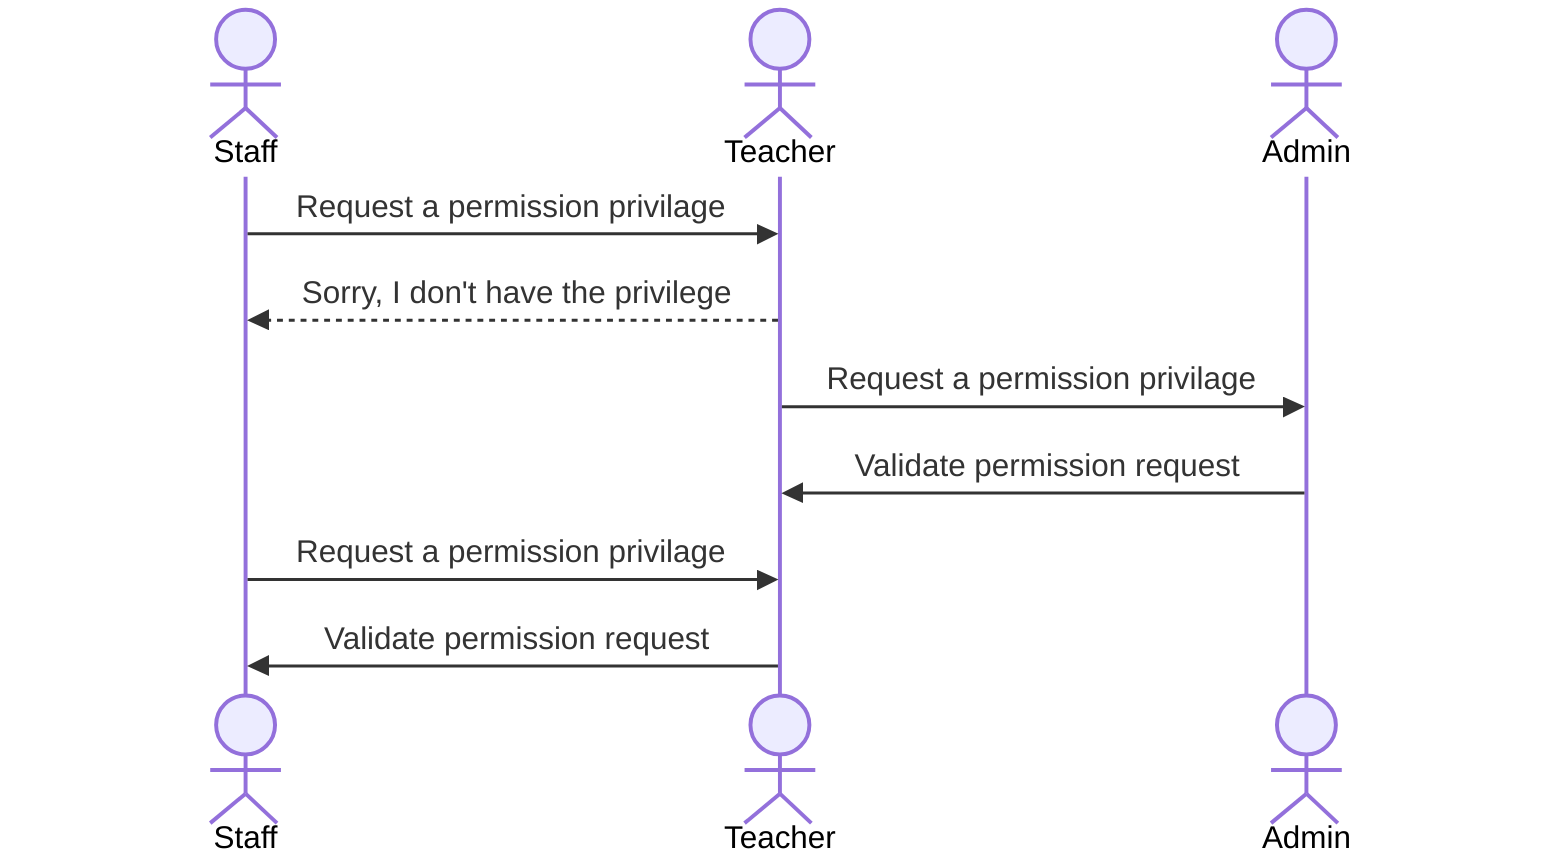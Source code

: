 sequenceDiagram
  actor Staff
  actor Teacher
  actor Admin

  Staff ->> Teacher: Request a permission privilage
  Teacher -->> Staff: Sorry, I don't have the privilege

  Teacher ->> Admin: Request a permission privilage
  Admin ->> Teacher: Validate permission request

  Staff ->> Teacher: Request a permission privilage
  Teacher ->> Staff: Validate permission request